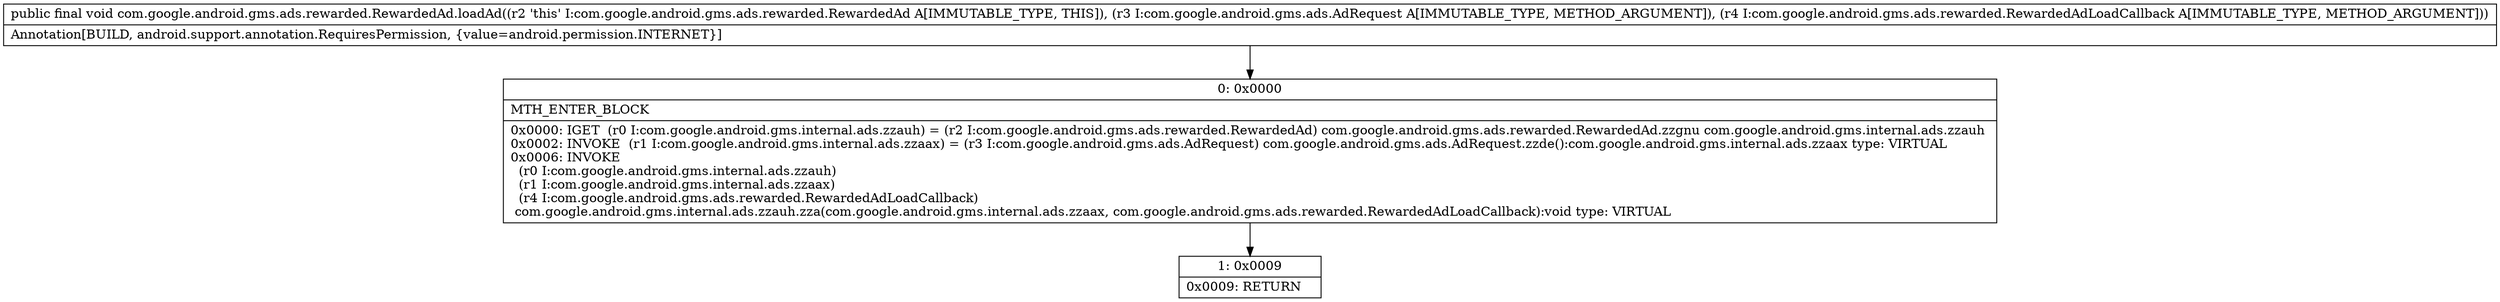 digraph "CFG forcom.google.android.gms.ads.rewarded.RewardedAd.loadAd(Lcom\/google\/android\/gms\/ads\/AdRequest;Lcom\/google\/android\/gms\/ads\/rewarded\/RewardedAdLoadCallback;)V" {
Node_0 [shape=record,label="{0\:\ 0x0000|MTH_ENTER_BLOCK\l|0x0000: IGET  (r0 I:com.google.android.gms.internal.ads.zzauh) = (r2 I:com.google.android.gms.ads.rewarded.RewardedAd) com.google.android.gms.ads.rewarded.RewardedAd.zzgnu com.google.android.gms.internal.ads.zzauh \l0x0002: INVOKE  (r1 I:com.google.android.gms.internal.ads.zzaax) = (r3 I:com.google.android.gms.ads.AdRequest) com.google.android.gms.ads.AdRequest.zzde():com.google.android.gms.internal.ads.zzaax type: VIRTUAL \l0x0006: INVOKE  \l  (r0 I:com.google.android.gms.internal.ads.zzauh)\l  (r1 I:com.google.android.gms.internal.ads.zzaax)\l  (r4 I:com.google.android.gms.ads.rewarded.RewardedAdLoadCallback)\l com.google.android.gms.internal.ads.zzauh.zza(com.google.android.gms.internal.ads.zzaax, com.google.android.gms.ads.rewarded.RewardedAdLoadCallback):void type: VIRTUAL \l}"];
Node_1 [shape=record,label="{1\:\ 0x0009|0x0009: RETURN   \l}"];
MethodNode[shape=record,label="{public final void com.google.android.gms.ads.rewarded.RewardedAd.loadAd((r2 'this' I:com.google.android.gms.ads.rewarded.RewardedAd A[IMMUTABLE_TYPE, THIS]), (r3 I:com.google.android.gms.ads.AdRequest A[IMMUTABLE_TYPE, METHOD_ARGUMENT]), (r4 I:com.google.android.gms.ads.rewarded.RewardedAdLoadCallback A[IMMUTABLE_TYPE, METHOD_ARGUMENT]))  | Annotation[BUILD, android.support.annotation.RequiresPermission, \{value=android.permission.INTERNET\}]\l}"];
MethodNode -> Node_0;
Node_0 -> Node_1;
}

